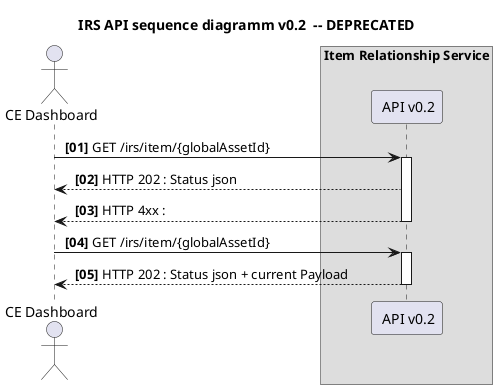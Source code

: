 @startuml

skinparam shadowing false

title "IRS API sequence diagramm v0.2  -- DEPRECATED"


actor CE as "CE Dashboard"

box Item Relationship Service
participant IRS_API as " API v0.2"
end box


autonumber "<b> [00]"

CE -> IRS_API: GET /irs/item/{globalAssetId}
activate IRS_API

IRS_API --> CE: HTTP 202 : Status json
IRS_API --> CE: HTTP 4xx : 
deactivate IRS_API


CE -> IRS_API: GET /irs/item/{globalAssetId}
activate IRS_API
IRS_API --> CE: HTTP 202 : Status json + current Payload

deactivate IRS_API

@enduml